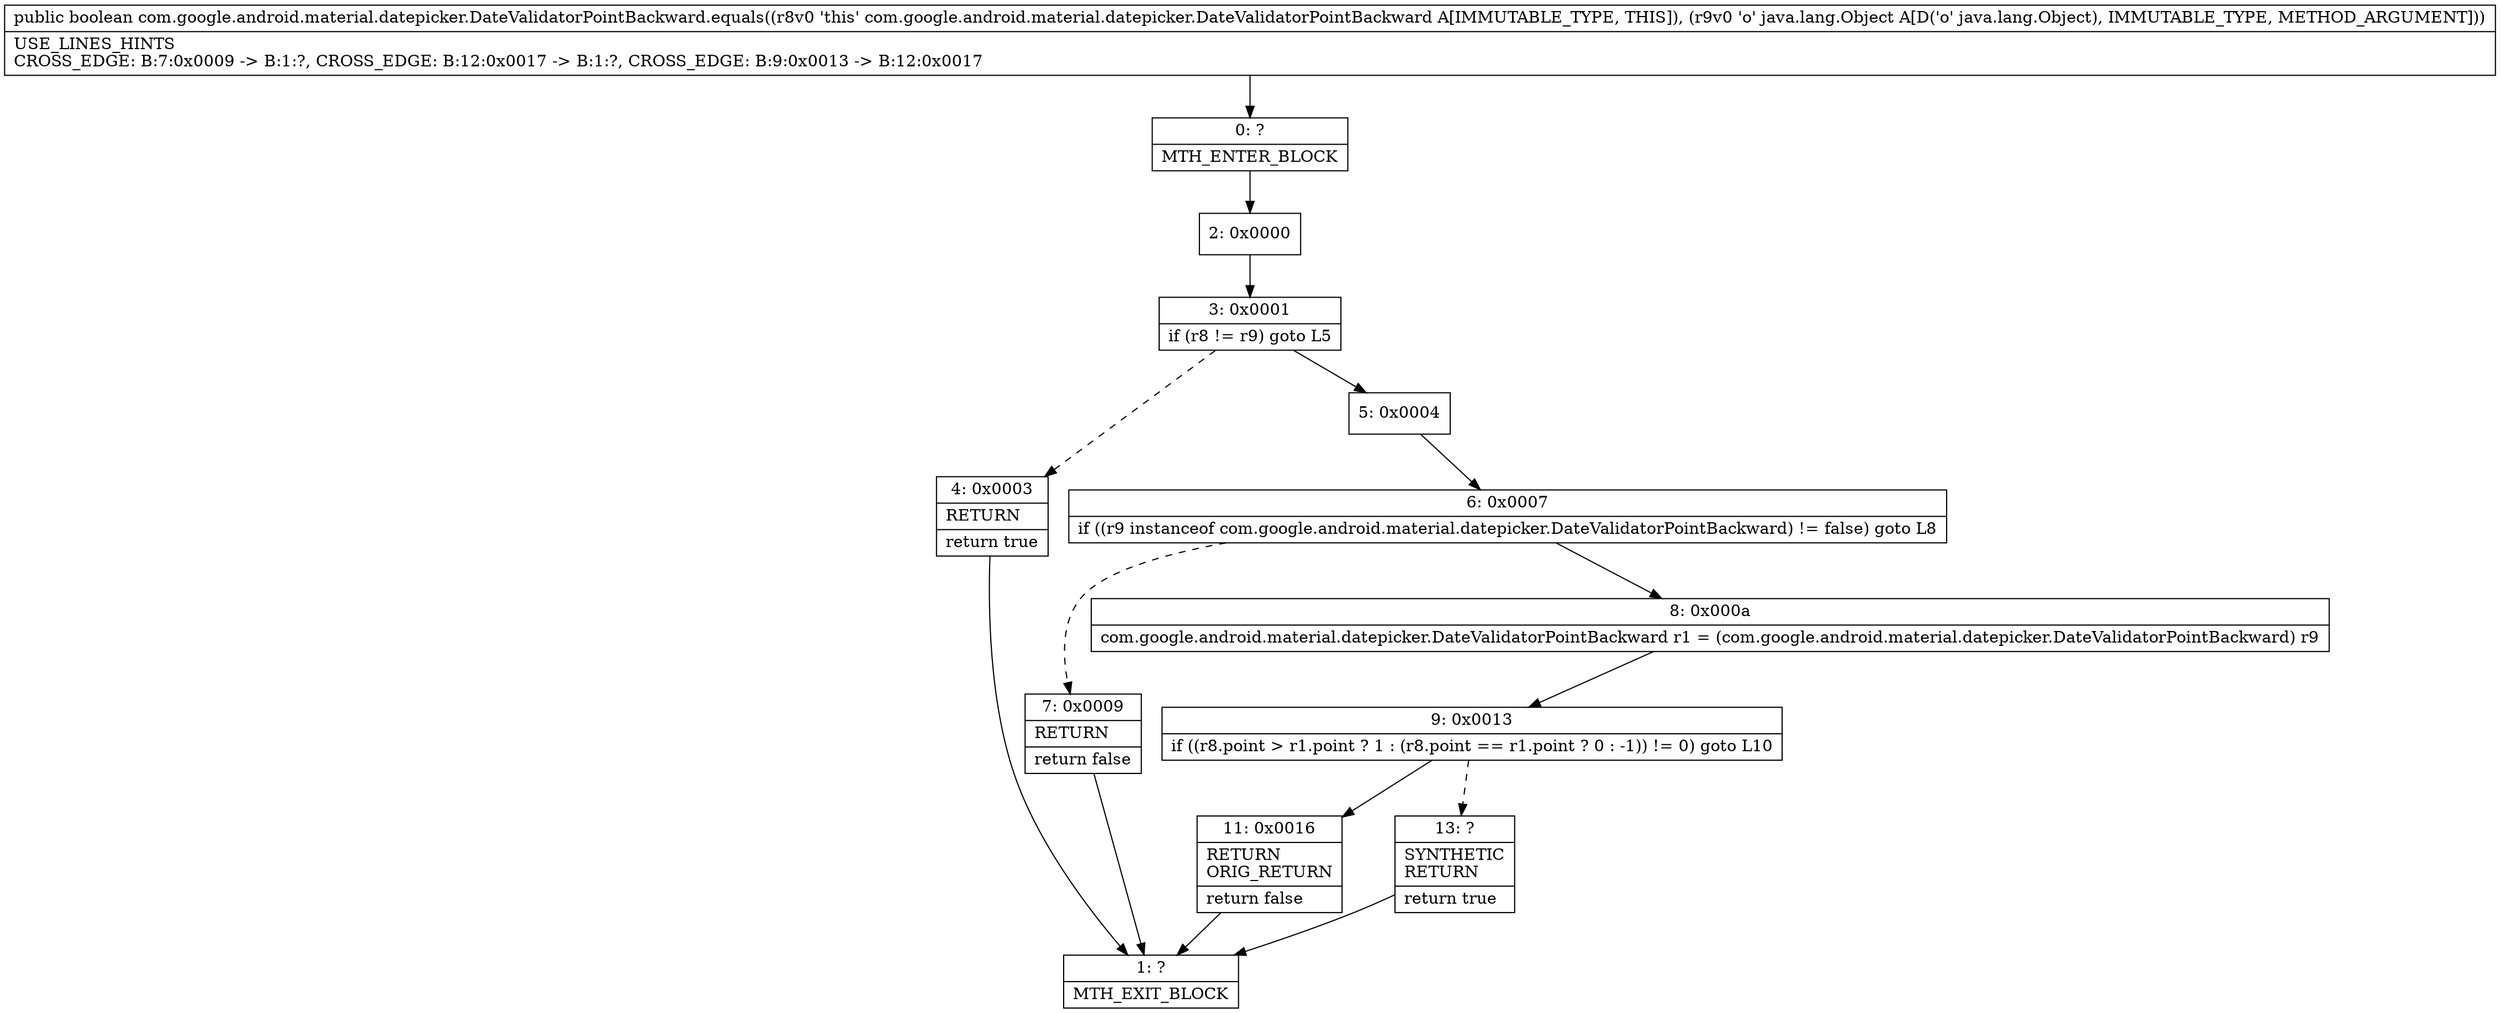 digraph "CFG forcom.google.android.material.datepicker.DateValidatorPointBackward.equals(Ljava\/lang\/Object;)Z" {
Node_0 [shape=record,label="{0\:\ ?|MTH_ENTER_BLOCK\l}"];
Node_2 [shape=record,label="{2\:\ 0x0000}"];
Node_3 [shape=record,label="{3\:\ 0x0001|if (r8 != r9) goto L5\l}"];
Node_4 [shape=record,label="{4\:\ 0x0003|RETURN\l|return true\l}"];
Node_1 [shape=record,label="{1\:\ ?|MTH_EXIT_BLOCK\l}"];
Node_5 [shape=record,label="{5\:\ 0x0004}"];
Node_6 [shape=record,label="{6\:\ 0x0007|if ((r9 instanceof com.google.android.material.datepicker.DateValidatorPointBackward) != false) goto L8\l}"];
Node_7 [shape=record,label="{7\:\ 0x0009|RETURN\l|return false\l}"];
Node_8 [shape=record,label="{8\:\ 0x000a|com.google.android.material.datepicker.DateValidatorPointBackward r1 = (com.google.android.material.datepicker.DateValidatorPointBackward) r9\l}"];
Node_9 [shape=record,label="{9\:\ 0x0013|if ((r8.point \> r1.point ? 1 : (r8.point == r1.point ? 0 : \-1)) != 0) goto L10\l}"];
Node_11 [shape=record,label="{11\:\ 0x0016|RETURN\lORIG_RETURN\l|return false\l}"];
Node_13 [shape=record,label="{13\:\ ?|SYNTHETIC\lRETURN\l|return true\l}"];
MethodNode[shape=record,label="{public boolean com.google.android.material.datepicker.DateValidatorPointBackward.equals((r8v0 'this' com.google.android.material.datepicker.DateValidatorPointBackward A[IMMUTABLE_TYPE, THIS]), (r9v0 'o' java.lang.Object A[D('o' java.lang.Object), IMMUTABLE_TYPE, METHOD_ARGUMENT]))  | USE_LINES_HINTS\lCROSS_EDGE: B:7:0x0009 \-\> B:1:?, CROSS_EDGE: B:12:0x0017 \-\> B:1:?, CROSS_EDGE: B:9:0x0013 \-\> B:12:0x0017\l}"];
MethodNode -> Node_0;Node_0 -> Node_2;
Node_2 -> Node_3;
Node_3 -> Node_4[style=dashed];
Node_3 -> Node_5;
Node_4 -> Node_1;
Node_5 -> Node_6;
Node_6 -> Node_7[style=dashed];
Node_6 -> Node_8;
Node_7 -> Node_1;
Node_8 -> Node_9;
Node_9 -> Node_11;
Node_9 -> Node_13[style=dashed];
Node_11 -> Node_1;
Node_13 -> Node_1;
}


